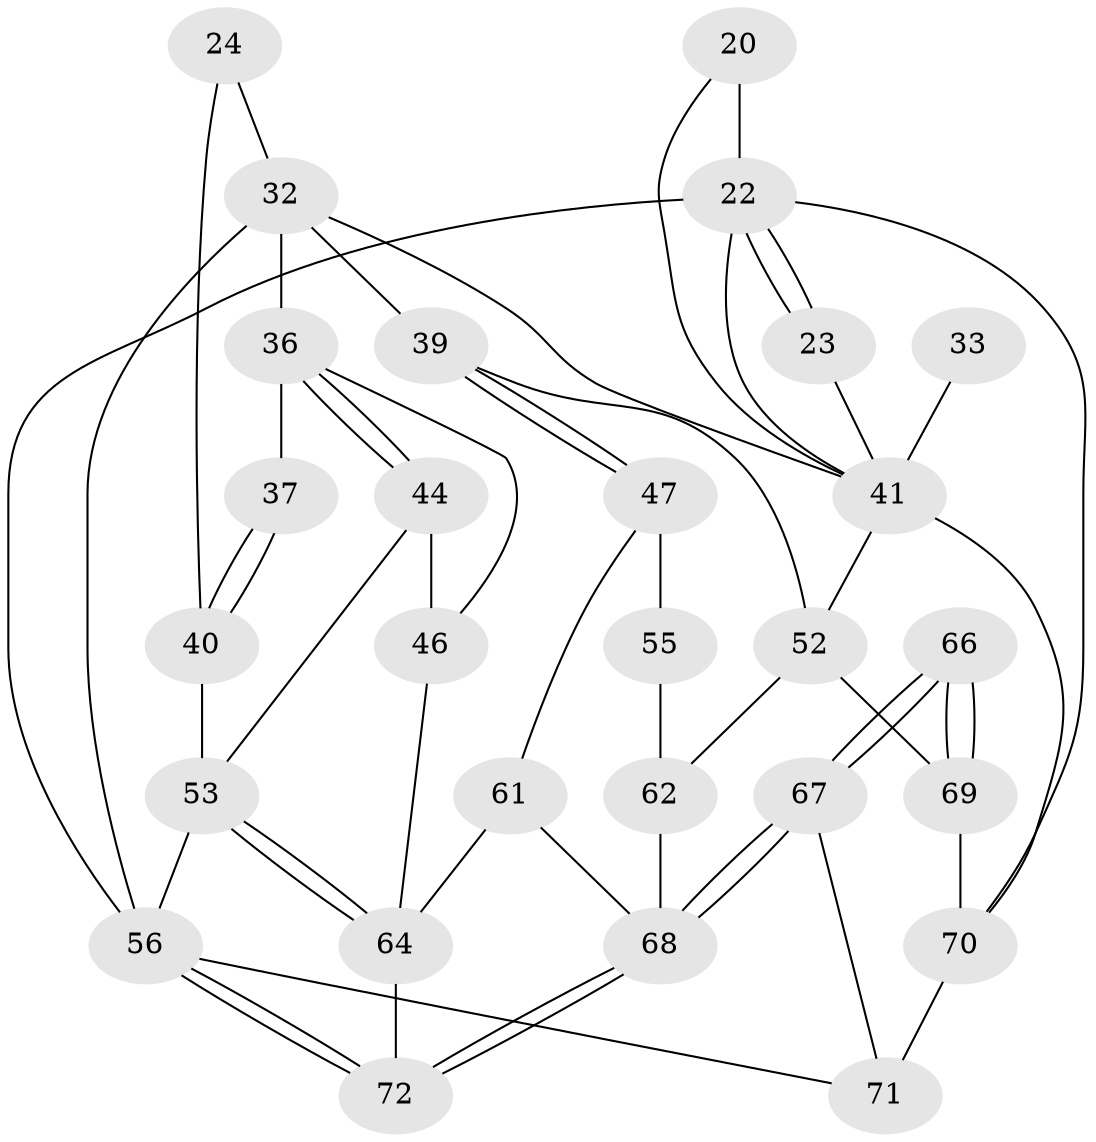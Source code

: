 // original degree distribution, {3: 0.041666666666666664, 4: 0.2361111111111111, 5: 0.4861111111111111, 6: 0.2361111111111111}
// Generated by graph-tools (version 1.1) at 2025/05/03/04/25 22:05:32]
// undirected, 28 vertices, 56 edges
graph export_dot {
graph [start="1"]
  node [color=gray90,style=filled];
  20 [pos="+0.8334483731756154+0.30115575895889946"];
  22 [pos="+1+0.44546740029705767",super="+14+13+19+12"];
  23 [pos="+0.951811061759051+0.34617514302636343"];
  24 [pos="+0.20217399034728667+0.20086841037435904"];
  32 [pos="+0.34179023458420466+0.3468344673660455",super="+25+31"];
  33 [pos="+0.7276119637739193+0.444596747070346"];
  36 [pos="+0.10691264957836909+0.41694313920903536",super="+35"];
  37 [pos="+0.06674293089116198+0.37341550096465737"];
  39 [pos="+0.441162493132109+0.4539352963093516"];
  40 [pos="+0+0.4200119039988315",super="+27+28"];
  41 [pos="+0.8487781817596466+0.4912254117039854",super="+29+34"];
  44 [pos="+0.036617382233066514+0.6090023939641174"];
  46 [pos="+0.19742612406348659+0.6352507620624999"];
  47 [pos="+0.43606015339262877+0.49059380889253507"];
  52 [pos="+0.7522681964662509+0.666590113975626",super="+38"];
  53 [pos="+0+1",super="+4+45"];
  55 [pos="+0.48939794170185524+0.5429640221108923"];
  56 [pos="+1+1",super="+3+9"];
  61 [pos="+0.4491019826700283+0.8479632142393013",super="+48"];
  62 [pos="+0.7027457854125165+0.6887225917830455",super="+59+54"];
  64 [pos="+0.05507349343027851+1",super="+63+49"];
  66 [pos="+0.7449184670252261+0.8645140434868046"];
  67 [pos="+0.7403737194971087+0.8822057359887453"];
  68 [pos="+0.6725397206431682+0.9696743749536175",super="+65+60"];
  69 [pos="+0.8448869197912329+0.8385667171098015",super="+51"];
  70 [pos="+0.8606181647328798+0.8560031579095576",super="+58"];
  71 [pos="+0.8443323085999932+0.899649260209339",super="+57"];
  72 [pos="+0.7130207102303975+1"];
  20 -- 22 [weight=2];
  20 -- 41;
  22 -- 23 [weight=2];
  22 -- 23;
  22 -- 56 [weight=4];
  22 -- 70;
  22 -- 41;
  23 -- 41;
  24 -- 40;
  24 -- 32;
  32 -- 56 [weight=2];
  32 -- 39;
  32 -- 41;
  32 -- 36;
  33 -- 41 [weight=3];
  36 -- 37;
  36 -- 44;
  36 -- 44;
  36 -- 46;
  37 -- 40 [weight=2];
  37 -- 40;
  39 -- 47;
  39 -- 47;
  39 -- 52;
  40 -- 53 [weight=2];
  41 -- 70;
  41 -- 52;
  44 -- 46;
  44 -- 53;
  46 -- 64;
  47 -- 55;
  47 -- 61;
  52 -- 69;
  52 -- 62;
  53 -- 64;
  53 -- 64;
  53 -- 56 [weight=3];
  55 -- 62 [weight=2];
  56 -- 72;
  56 -- 72;
  56 -- 71;
  61 -- 64 [weight=2];
  61 -- 68;
  62 -- 68 [weight=2];
  64 -- 72;
  66 -- 67;
  66 -- 67;
  66 -- 69 [weight=2];
  66 -- 69;
  67 -- 68;
  67 -- 68;
  67 -- 71;
  68 -- 72;
  68 -- 72;
  69 -- 70 [weight=2];
  70 -- 71 [weight=2];
}
